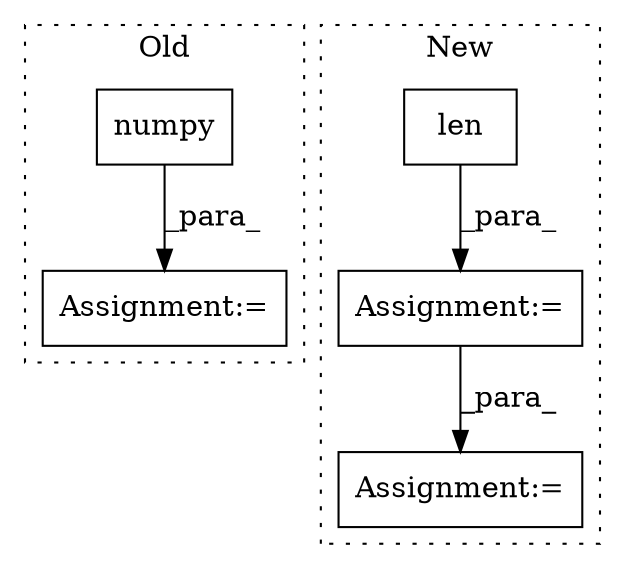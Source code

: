 digraph G {
subgraph cluster0 {
1 [label="numpy" a="32" s="17270" l="7" shape="box"];
4 [label="Assignment:=" a="7" s="17241" l="1" shape="box"];
label = "Old";
style="dotted";
}
subgraph cluster1 {
2 [label="len" a="32" s="17517,17535" l="4,1" shape="box"];
3 [label="Assignment:=" a="7" s="17564,17641" l="53,2" shape="box"];
5 [label="Assignment:=" a="7" s="17501" l="1" shape="box"];
label = "New";
style="dotted";
}
1 -> 4 [label="_para_"];
2 -> 5 [label="_para_"];
5 -> 3 [label="_para_"];
}